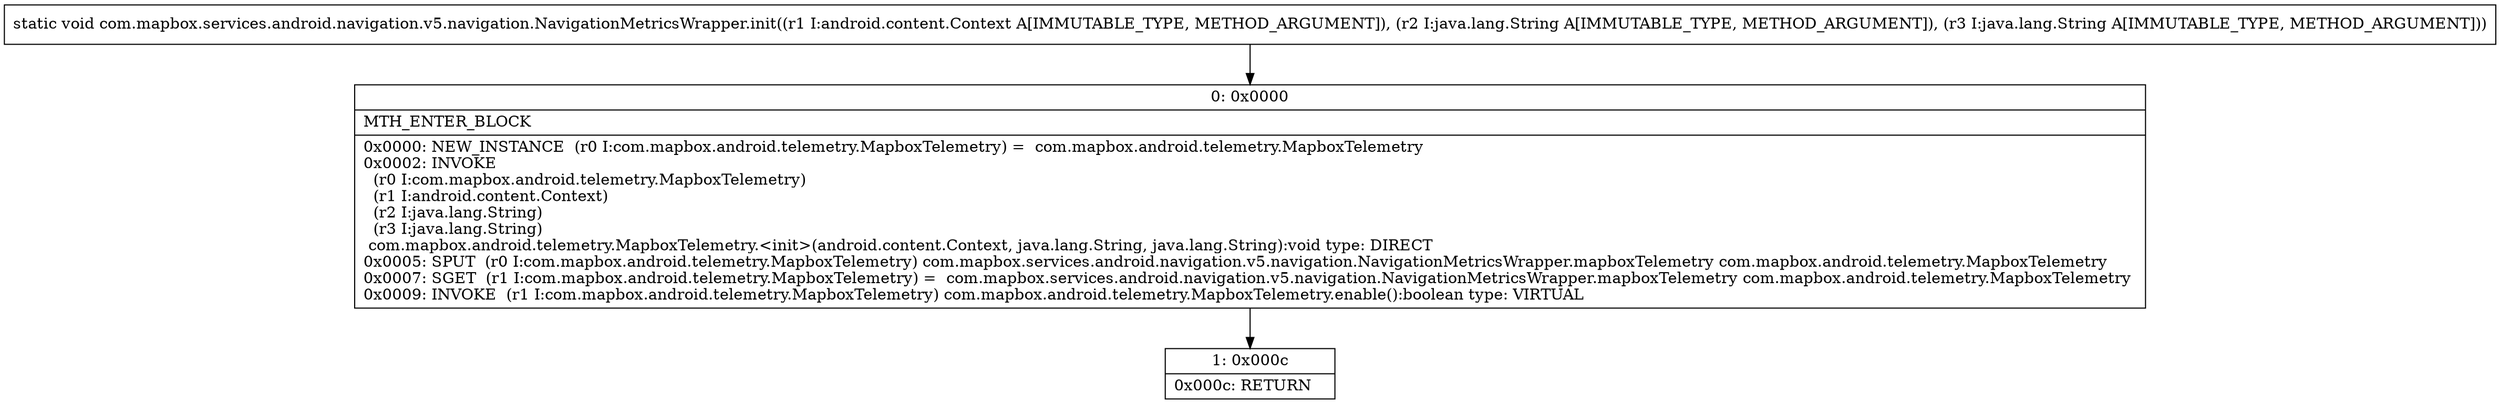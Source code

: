 digraph "CFG forcom.mapbox.services.android.navigation.v5.navigation.NavigationMetricsWrapper.init(Landroid\/content\/Context;Ljava\/lang\/String;Ljava\/lang\/String;)V" {
Node_0 [shape=record,label="{0\:\ 0x0000|MTH_ENTER_BLOCK\l|0x0000: NEW_INSTANCE  (r0 I:com.mapbox.android.telemetry.MapboxTelemetry) =  com.mapbox.android.telemetry.MapboxTelemetry \l0x0002: INVOKE  \l  (r0 I:com.mapbox.android.telemetry.MapboxTelemetry)\l  (r1 I:android.content.Context)\l  (r2 I:java.lang.String)\l  (r3 I:java.lang.String)\l com.mapbox.android.telemetry.MapboxTelemetry.\<init\>(android.content.Context, java.lang.String, java.lang.String):void type: DIRECT \l0x0005: SPUT  (r0 I:com.mapbox.android.telemetry.MapboxTelemetry) com.mapbox.services.android.navigation.v5.navigation.NavigationMetricsWrapper.mapboxTelemetry com.mapbox.android.telemetry.MapboxTelemetry \l0x0007: SGET  (r1 I:com.mapbox.android.telemetry.MapboxTelemetry) =  com.mapbox.services.android.navigation.v5.navigation.NavigationMetricsWrapper.mapboxTelemetry com.mapbox.android.telemetry.MapboxTelemetry \l0x0009: INVOKE  (r1 I:com.mapbox.android.telemetry.MapboxTelemetry) com.mapbox.android.telemetry.MapboxTelemetry.enable():boolean type: VIRTUAL \l}"];
Node_1 [shape=record,label="{1\:\ 0x000c|0x000c: RETURN   \l}"];
MethodNode[shape=record,label="{static void com.mapbox.services.android.navigation.v5.navigation.NavigationMetricsWrapper.init((r1 I:android.content.Context A[IMMUTABLE_TYPE, METHOD_ARGUMENT]), (r2 I:java.lang.String A[IMMUTABLE_TYPE, METHOD_ARGUMENT]), (r3 I:java.lang.String A[IMMUTABLE_TYPE, METHOD_ARGUMENT])) }"];
MethodNode -> Node_0;
Node_0 -> Node_1;
}

